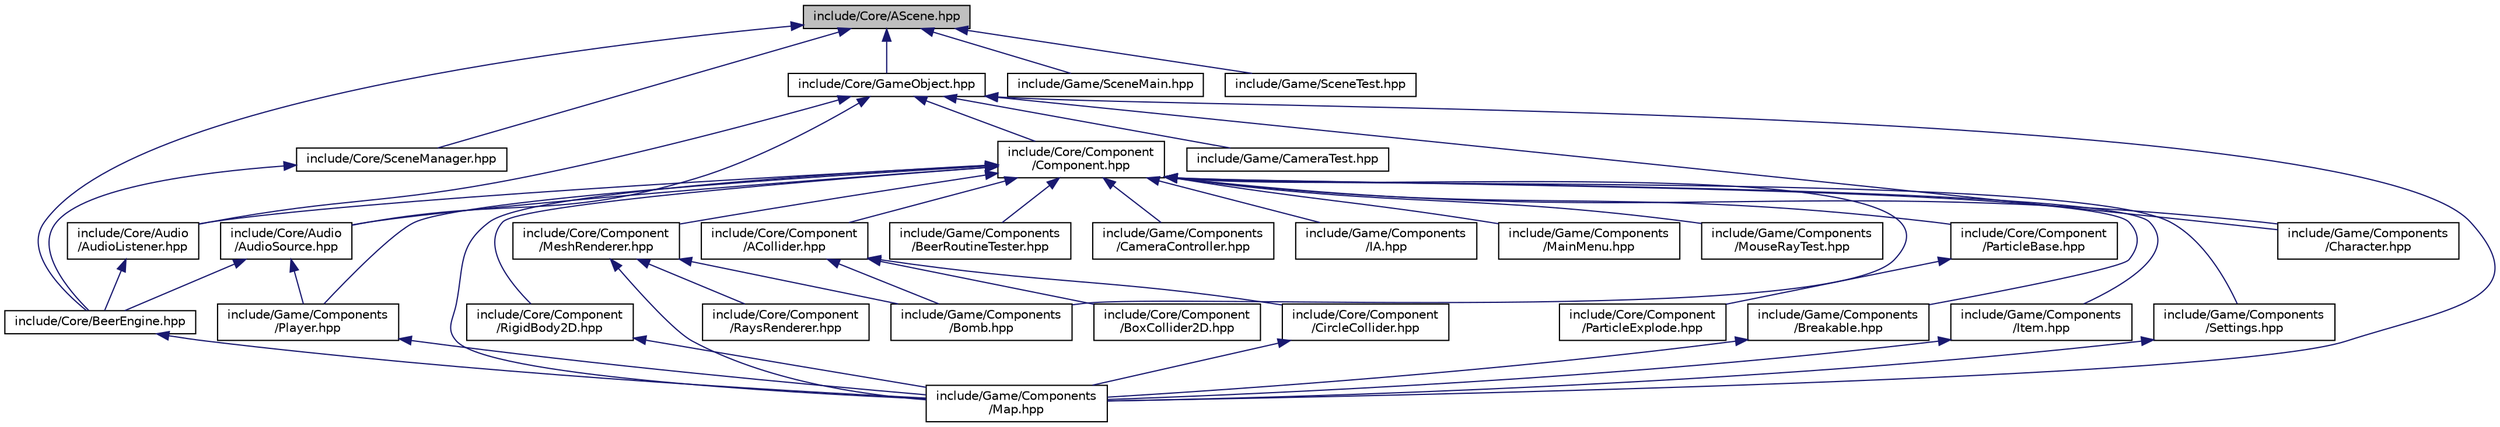 digraph "include/Core/AScene.hpp"
{
  edge [fontname="Helvetica",fontsize="10",labelfontname="Helvetica",labelfontsize="10"];
  node [fontname="Helvetica",fontsize="10",shape=record];
  Node31 [label="include/Core/AScene.hpp",height=0.2,width=0.4,color="black", fillcolor="grey75", style="filled", fontcolor="black"];
  Node31 -> Node32 [dir="back",color="midnightblue",fontsize="10",style="solid"];
  Node32 [label="include/Core/BeerEngine.hpp",height=0.2,width=0.4,color="black", fillcolor="white", style="filled",URL="$_beer_engine_8hpp.html"];
  Node32 -> Node33 [dir="back",color="midnightblue",fontsize="10",style="solid"];
  Node33 [label="include/Game/Components\l/Map.hpp",height=0.2,width=0.4,color="black", fillcolor="white", style="filled",URL="$_map_8hpp.html"];
  Node31 -> Node34 [dir="back",color="midnightblue",fontsize="10",style="solid"];
  Node34 [label="include/Core/SceneManager.hpp",height=0.2,width=0.4,color="black", fillcolor="white", style="filled",URL="$_scene_manager_8hpp.html",tooltip="Gestionaire des Scene du projet. "];
  Node34 -> Node32 [dir="back",color="midnightblue",fontsize="10",style="solid"];
  Node31 -> Node35 [dir="back",color="midnightblue",fontsize="10",style="solid"];
  Node35 [label="include/Core/GameObject.hpp",height=0.2,width=0.4,color="black", fillcolor="white", style="filled",URL="$_game_object_8hpp.html"];
  Node35 -> Node36 [dir="back",color="midnightblue",fontsize="10",style="solid"];
  Node36 [label="include/Core/Audio\l/AudioListener.hpp",height=0.2,width=0.4,color="black", fillcolor="white", style="filled",URL="$_audio_listener_8hpp.html"];
  Node36 -> Node32 [dir="back",color="midnightblue",fontsize="10",style="solid"];
  Node35 -> Node37 [dir="back",color="midnightblue",fontsize="10",style="solid"];
  Node37 [label="include/Core/Audio\l/AudioSource.hpp",height=0.2,width=0.4,color="black", fillcolor="white", style="filled",URL="$_audio_source_8hpp.html"];
  Node37 -> Node32 [dir="back",color="midnightblue",fontsize="10",style="solid"];
  Node37 -> Node38 [dir="back",color="midnightblue",fontsize="10",style="solid"];
  Node38 [label="include/Game/Components\l/Player.hpp",height=0.2,width=0.4,color="black", fillcolor="white", style="filled",URL="$_player_8hpp.html"];
  Node38 -> Node33 [dir="back",color="midnightblue",fontsize="10",style="solid"];
  Node35 -> Node39 [dir="back",color="midnightblue",fontsize="10",style="solid"];
  Node39 [label="include/Core/Component\l/Component.hpp",height=0.2,width=0.4,color="black", fillcolor="white", style="filled",URL="$_component_8hpp.html"];
  Node39 -> Node36 [dir="back",color="midnightblue",fontsize="10",style="solid"];
  Node39 -> Node37 [dir="back",color="midnightblue",fontsize="10",style="solid"];
  Node39 -> Node40 [dir="back",color="midnightblue",fontsize="10",style="solid"];
  Node40 [label="include/Core/Component\l/ACollider.hpp",height=0.2,width=0.4,color="black", fillcolor="white", style="filled",URL="$_a_collider_8hpp.html"];
  Node40 -> Node41 [dir="back",color="midnightblue",fontsize="10",style="solid"];
  Node41 [label="include/Core/Component\l/BoxCollider2D.hpp",height=0.2,width=0.4,color="black", fillcolor="white", style="filled",URL="$_box_collider2_d_8hpp.html"];
  Node40 -> Node42 [dir="back",color="midnightblue",fontsize="10",style="solid"];
  Node42 [label="include/Core/Component\l/CircleCollider.hpp",height=0.2,width=0.4,color="black", fillcolor="white", style="filled",URL="$_circle_collider_8hpp.html"];
  Node42 -> Node33 [dir="back",color="midnightblue",fontsize="10",style="solid"];
  Node40 -> Node43 [dir="back",color="midnightblue",fontsize="10",style="solid"];
  Node43 [label="include/Game/Components\l/Bomb.hpp",height=0.2,width=0.4,color="black", fillcolor="white", style="filled",URL="$_bomb_8hpp.html"];
  Node39 -> Node44 [dir="back",color="midnightblue",fontsize="10",style="solid"];
  Node44 [label="include/Core/Component\l/MeshRenderer.hpp",height=0.2,width=0.4,color="black", fillcolor="white", style="filled",URL="$_mesh_renderer_8hpp.html"];
  Node44 -> Node45 [dir="back",color="midnightblue",fontsize="10",style="solid"];
  Node45 [label="include/Core/Component\l/RaysRenderer.hpp",height=0.2,width=0.4,color="black", fillcolor="white", style="filled",URL="$_rays_renderer_8hpp.html"];
  Node44 -> Node43 [dir="back",color="midnightblue",fontsize="10",style="solid"];
  Node44 -> Node33 [dir="back",color="midnightblue",fontsize="10",style="solid"];
  Node39 -> Node46 [dir="back",color="midnightblue",fontsize="10",style="solid"];
  Node46 [label="include/Core/Component\l/ParticleBase.hpp",height=0.2,width=0.4,color="black", fillcolor="white", style="filled",URL="$_particle_base_8hpp.html"];
  Node46 -> Node47 [dir="back",color="midnightblue",fontsize="10",style="solid"];
  Node47 [label="include/Core/Component\l/ParticleExplode.hpp",height=0.2,width=0.4,color="black", fillcolor="white", style="filled",URL="$_particle_explode_8hpp.html"];
  Node39 -> Node48 [dir="back",color="midnightblue",fontsize="10",style="solid"];
  Node48 [label="include/Core/Component\l/RigidBody2D.hpp",height=0.2,width=0.4,color="black", fillcolor="white", style="filled",URL="$_rigid_body2_d_8hpp.html"];
  Node48 -> Node33 [dir="back",color="midnightblue",fontsize="10",style="solid"];
  Node39 -> Node49 [dir="back",color="midnightblue",fontsize="10",style="solid"];
  Node49 [label="include/Game/Components\l/BeerRoutineTester.hpp",height=0.2,width=0.4,color="black", fillcolor="white", style="filled",URL="$_beer_routine_tester_8hpp.html"];
  Node39 -> Node43 [dir="back",color="midnightblue",fontsize="10",style="solid"];
  Node39 -> Node50 [dir="back",color="midnightblue",fontsize="10",style="solid"];
  Node50 [label="include/Game/Components\l/Breakable.hpp",height=0.2,width=0.4,color="black", fillcolor="white", style="filled",URL="$_breakable_8hpp.html"];
  Node50 -> Node33 [dir="back",color="midnightblue",fontsize="10",style="solid"];
  Node39 -> Node51 [dir="back",color="midnightblue",fontsize="10",style="solid"];
  Node51 [label="include/Game/Components\l/CameraController.hpp",height=0.2,width=0.4,color="black", fillcolor="white", style="filled",URL="$_camera_controller_8hpp.html"];
  Node39 -> Node52 [dir="back",color="midnightblue",fontsize="10",style="solid"];
  Node52 [label="include/Game/Components\l/Character.hpp",height=0.2,width=0.4,color="black", fillcolor="white", style="filled",URL="$_character_8hpp.html"];
  Node39 -> Node53 [dir="back",color="midnightblue",fontsize="10",style="solid"];
  Node53 [label="include/Game/Components\l/IA.hpp",height=0.2,width=0.4,color="black", fillcolor="white", style="filled",URL="$_i_a_8hpp.html"];
  Node39 -> Node54 [dir="back",color="midnightblue",fontsize="10",style="solid"];
  Node54 [label="include/Game/Components\l/Item.hpp",height=0.2,width=0.4,color="black", fillcolor="white", style="filled",URL="$_item_8hpp.html"];
  Node54 -> Node33 [dir="back",color="midnightblue",fontsize="10",style="solid"];
  Node39 -> Node55 [dir="back",color="midnightblue",fontsize="10",style="solid"];
  Node55 [label="include/Game/Components\l/MainMenu.hpp",height=0.2,width=0.4,color="black", fillcolor="white", style="filled",URL="$_main_menu_8hpp.html"];
  Node39 -> Node33 [dir="back",color="midnightblue",fontsize="10",style="solid"];
  Node39 -> Node56 [dir="back",color="midnightblue",fontsize="10",style="solid"];
  Node56 [label="include/Game/Components\l/MouseRayTest.hpp",height=0.2,width=0.4,color="black", fillcolor="white", style="filled",URL="$_mouse_ray_test_8hpp.html"];
  Node39 -> Node38 [dir="back",color="midnightblue",fontsize="10",style="solid"];
  Node39 -> Node57 [dir="back",color="midnightblue",fontsize="10",style="solid"];
  Node57 [label="include/Game/Components\l/Settings.hpp",height=0.2,width=0.4,color="black", fillcolor="white", style="filled",URL="$_settings_8hpp.html"];
  Node57 -> Node33 [dir="back",color="midnightblue",fontsize="10",style="solid"];
  Node35 -> Node58 [dir="back",color="midnightblue",fontsize="10",style="solid"];
  Node58 [label="include/Game/CameraTest.hpp",height=0.2,width=0.4,color="black", fillcolor="white", style="filled",URL="$_camera_test_8hpp.html"];
  Node35 -> Node52 [dir="back",color="midnightblue",fontsize="10",style="solid"];
  Node35 -> Node33 [dir="back",color="midnightblue",fontsize="10",style="solid"];
  Node31 -> Node59 [dir="back",color="midnightblue",fontsize="10",style="solid"];
  Node59 [label="include/Game/SceneMain.hpp",height=0.2,width=0.4,color="black", fillcolor="white", style="filled",URL="$_scene_main_8hpp.html"];
  Node31 -> Node60 [dir="back",color="midnightblue",fontsize="10",style="solid"];
  Node60 [label="include/Game/SceneTest.hpp",height=0.2,width=0.4,color="black", fillcolor="white", style="filled",URL="$_scene_test_8hpp.html"];
}
